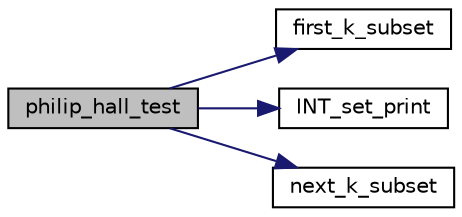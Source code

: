 digraph "philip_hall_test"
{
  edge [fontname="Helvetica",fontsize="10",labelfontname="Helvetica",labelfontsize="10"];
  node [fontname="Helvetica",fontsize="10",shape=record];
  rankdir="LR";
  Node3133 [label="philip_hall_test",height=0.2,width=0.4,color="black", fillcolor="grey75", style="filled", fontcolor="black"];
  Node3133 -> Node3134 [color="midnightblue",fontsize="10",style="solid",fontname="Helvetica"];
  Node3134 [label="first_k_subset",height=0.2,width=0.4,color="black", fillcolor="white", style="filled",URL="$d2/d7c/combinatorics_8_c.html#ae927aec4a5b64166d7793be334fc82b5"];
  Node3133 -> Node3135 [color="midnightblue",fontsize="10",style="solid",fontname="Helvetica"];
  Node3135 [label="INT_set_print",height=0.2,width=0.4,color="black", fillcolor="white", style="filled",URL="$df/dbf/sajeeb_8_c.html#a97614645ec11df30e0e896367f91ffd9"];
  Node3133 -> Node3136 [color="midnightblue",fontsize="10",style="solid",fontname="Helvetica"];
  Node3136 [label="next_k_subset",height=0.2,width=0.4,color="black", fillcolor="white", style="filled",URL="$d2/d7c/combinatorics_8_c.html#a775056f4f5ce3fe0bb7f9db279934c9b"];
}
